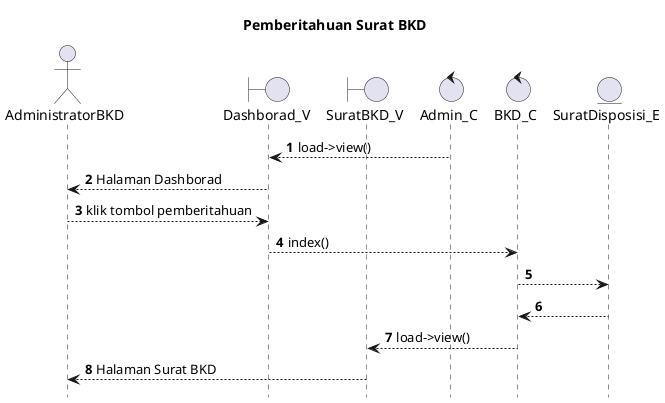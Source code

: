 @startuml

autonumber
hide footbox
title Pemberitahuan Surat BKD

Actor AdministratorBKD
boundary Dashborad_V
boundary SuratBKD_V
control Admin_C
control BKD_C
Entity SuratDisposisi_E

Admin_C --> Dashborad_V: load->view()
Dashborad_V --> AdministratorBKD: Halaman Dashborad
AdministratorBKD --> Dashborad_V: klik tombol pemberitahuan
Dashborad_V --> BKD_C: index()
BKD_C --> SuratDisposisi_E:
    
    SuratDisposisi_E --> BKD_C:
    BKD_C --> SuratBKD_V: load->view()
    SuratBKD_V --> AdministratorBKD: Halaman Surat BKD

@enduml